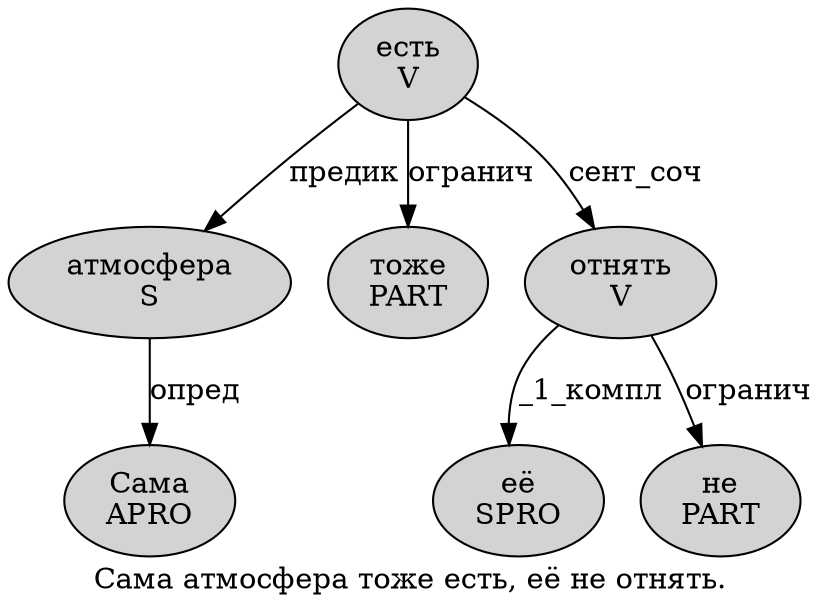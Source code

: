 digraph SENTENCE_4056 {
	graph [label="Сама атмосфера тоже есть, её не отнять."]
	node [style=filled]
		0 [label="Сама
APRO" color="" fillcolor=lightgray penwidth=1 shape=ellipse]
		1 [label="атмосфера
S" color="" fillcolor=lightgray penwidth=1 shape=ellipse]
		2 [label="тоже
PART" color="" fillcolor=lightgray penwidth=1 shape=ellipse]
		3 [label="есть
V" color="" fillcolor=lightgray penwidth=1 shape=ellipse]
		5 [label="её
SPRO" color="" fillcolor=lightgray penwidth=1 shape=ellipse]
		6 [label="не
PART" color="" fillcolor=lightgray penwidth=1 shape=ellipse]
		7 [label="отнять
V" color="" fillcolor=lightgray penwidth=1 shape=ellipse]
			3 -> 1 [label="предик"]
			3 -> 2 [label="огранич"]
			3 -> 7 [label="сент_соч"]
			7 -> 5 [label="_1_компл"]
			7 -> 6 [label="огранич"]
			1 -> 0 [label="опред"]
}
